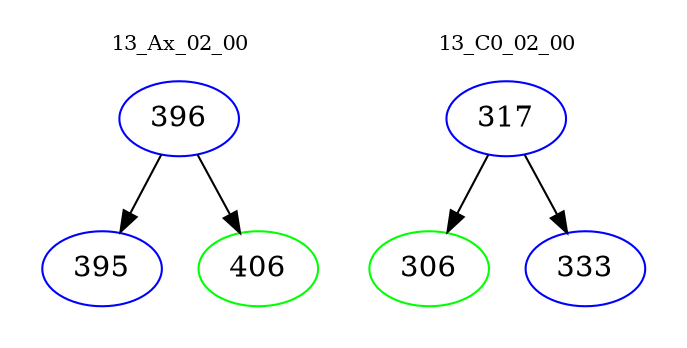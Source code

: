 digraph{
subgraph cluster_0 {
color = white
label = "13_Ax_02_00";
fontsize=10;
T0_396 [label="396", color="blue"]
T0_396 -> T0_395 [color="black"]
T0_395 [label="395", color="blue"]
T0_396 -> T0_406 [color="black"]
T0_406 [label="406", color="green"]
}
subgraph cluster_1 {
color = white
label = "13_C0_02_00";
fontsize=10;
T1_317 [label="317", color="blue"]
T1_317 -> T1_306 [color="black"]
T1_306 [label="306", color="green"]
T1_317 -> T1_333 [color="black"]
T1_333 [label="333", color="blue"]
}
}
